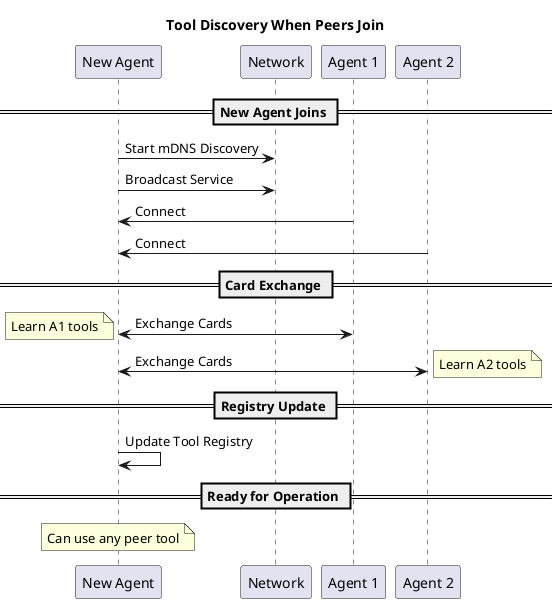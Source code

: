 @startuml
title Tool Discovery When Peers Join

participant "New Agent" as New
participant "Network" as Net
participant "Agent 1" as A1
participant "Agent 2" as A2

== New Agent Joins ==
New -> Net: Start mDNS Discovery
New -> Net: Broadcast Service
A1 -> New: Connect
A2 -> New: Connect

== Card Exchange ==
New <-> A1: Exchange Cards
note left: Learn A1 tools

New <-> A2: Exchange Cards
note right: Learn A2 tools

== Registry Update ==
New -> New: Update Tool Registry

== Ready for Operation ==
note over New: Can use any peer tool

@enduml